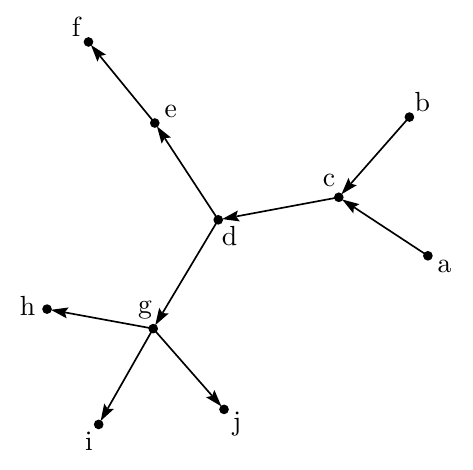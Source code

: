 \begin{pgfpicture}
\pgfpathrectangle{\pgfpointorigin}{\pgfqpoint{150.0bp}{149.0bp}}
\pgfusepath{use as bounding box}
\begin{pgfscope}
\definecolor{fc}{rgb}{0.0,0.0,0.0}
\pgfsetfillcolor{fc}
\pgftransformcm{1.0}{0.0}{0.0}{1.0}{\pgfqpoint{75.361bp}{6.255bp}}
\pgftransformscale{1.0}
\pgftext[]{j}
\end{pgfscope}
\begin{pgfscope}
\definecolor{fc}{rgb}{0.0,0.0,0.0}
\pgfsetfillcolor{fc}
\pgfsetlinewidth{0.599bp}
\definecolor{sc}{rgb}{0.0,0.0,0.0}
\pgfsetstrokecolor{sc}
\pgfsetmiterjoin
\pgfsetbuttcap
\pgfpathqmoveto{72.105bp}{11.583bp}
\pgfpathqcurveto{72.105bp}{12.366bp}{71.471bp}{13.0bp}{70.688bp}{13.0bp}
\pgfpathqcurveto{69.905bp}{13.0bp}{69.27bp}{12.366bp}{69.27bp}{11.583bp}
\pgfpathqcurveto{69.27bp}{10.8bp}{69.905bp}{10.166bp}{70.688bp}{10.166bp}
\pgfpathqcurveto{71.471bp}{10.166bp}{72.105bp}{10.8bp}{72.105bp}{11.583bp}
\pgfpathclose
\pgfusepathqfillstroke
\end{pgfscope}
\begin{pgfscope}
\definecolor{fc}{rgb}{0.0,0.0,0.0}
\pgfsetfillcolor{fc}
\pgftransformcm{1.0}{0.0}{0.0}{1.0}{\pgfqpoint{22.058bp}{0.0bp}}
\pgftransformscale{1.0}
\pgftext[]{i}
\end{pgfscope}
\begin{pgfscope}
\definecolor{fc}{rgb}{0.0,0.0,0.0}
\pgfsetfillcolor{fc}
\pgfsetlinewidth{0.599bp}
\definecolor{sc}{rgb}{0.0,0.0,0.0}
\pgfsetstrokecolor{sc}
\pgfsetmiterjoin
\pgfsetbuttcap
\pgfpathqmoveto{26.979bp}{6.16bp}
\pgfpathqcurveto{26.979bp}{6.942bp}{26.345bp}{7.577bp}{25.562bp}{7.577bp}
\pgfpathqcurveto{24.779bp}{7.577bp}{24.145bp}{6.942bp}{24.145bp}{6.16bp}
\pgfpathqcurveto{24.145bp}{5.377bp}{24.779bp}{4.742bp}{25.562bp}{4.742bp}
\pgfpathqcurveto{26.345bp}{4.742bp}{26.979bp}{5.377bp}{26.979bp}{6.16bp}
\pgfpathclose
\pgfusepathqfillstroke
\end{pgfscope}
\begin{pgfscope}
\definecolor{fc}{rgb}{0.0,0.0,0.0}
\pgfsetfillcolor{fc}
\pgftransformcm{1.0}{0.0}{0.0}{1.0}{\pgfqpoint{0.0bp}{48.96bp}}
\pgftransformscale{1.0}
\pgftext[]{h}
\end{pgfscope}
\begin{pgfscope}
\definecolor{fc}{rgb}{0.0,0.0,0.0}
\pgfsetfillcolor{fc}
\pgfsetlinewidth{0.599bp}
\definecolor{sc}{rgb}{0.0,0.0,0.0}
\pgfsetstrokecolor{sc}
\pgfsetmiterjoin
\pgfsetbuttcap
\pgfpathqmoveto{8.387bp}{47.679bp}
\pgfpathqcurveto{8.387bp}{48.462bp}{7.753bp}{49.096bp}{6.97bp}{49.096bp}
\pgfpathqcurveto{6.187bp}{49.096bp}{5.553bp}{48.462bp}{5.553bp}{47.679bp}
\pgfpathqcurveto{5.553bp}{46.896bp}{6.187bp}{46.261bp}{6.97bp}{46.261bp}
\pgfpathqcurveto{7.753bp}{46.261bp}{8.387bp}{46.896bp}{8.387bp}{47.679bp}
\pgfpathclose
\pgfusepathqfillstroke
\end{pgfscope}
\begin{pgfscope}
\definecolor{fc}{rgb}{0.0,0.0,0.0}
\pgfsetfillcolor{fc}
\pgftransformcm{1.0}{0.0}{0.0}{1.0}{\pgfqpoint{42.265bp}{47.112bp}}
\pgftransformscale{1.0}
\pgftext[]{g}
\end{pgfscope}
\begin{pgfscope}
\definecolor{fc}{rgb}{0.0,0.0,0.0}
\pgfsetfillcolor{fc}
\pgfsetlinewidth{0.599bp}
\definecolor{sc}{rgb}{0.0,0.0,0.0}
\pgfsetstrokecolor{sc}
\pgfsetmiterjoin
\pgfsetbuttcap
\pgfpathqmoveto{46.606bp}{40.656bp}
\pgfpathqcurveto{46.606bp}{41.439bp}{45.971bp}{42.073bp}{45.188bp}{42.073bp}
\pgfpathqcurveto{44.406bp}{42.073bp}{43.771bp}{41.439bp}{43.771bp}{40.656bp}
\pgfpathqcurveto{43.771bp}{39.873bp}{44.406bp}{39.239bp}{45.188bp}{39.239bp}
\pgfpathqcurveto{45.971bp}{39.239bp}{46.606bp}{39.873bp}{46.606bp}{40.656bp}
\pgfpathclose
\pgfusepathqfillstroke
\end{pgfscope}
\begin{pgfscope}
\definecolor{fc}{rgb}{0.0,0.0,0.0}
\pgfsetfillcolor{fc}
\pgftransformcm{1.0}{0.0}{0.0}{1.0}{\pgfqpoint{17.402bp}{149.338bp}}
\pgftransformscale{1.0}
\pgftext[]{f}
\end{pgfscope}
\begin{pgfscope}
\definecolor{fc}{rgb}{0.0,0.0,0.0}
\pgfsetfillcolor{fc}
\pgfsetlinewidth{0.599bp}
\definecolor{sc}{rgb}{0.0,0.0,0.0}
\pgfsetstrokecolor{sc}
\pgfsetmiterjoin
\pgfsetbuttcap
\pgfpathqmoveto{23.306bp}{143.853bp}
\pgfpathqcurveto{23.306bp}{144.636bp}{22.672bp}{145.27bp}{21.889bp}{145.27bp}
\pgfpathqcurveto{21.106bp}{145.27bp}{20.471bp}{144.636bp}{20.471bp}{143.853bp}
\pgfpathqcurveto{20.471bp}{143.07bp}{21.106bp}{142.436bp}{21.889bp}{142.436bp}
\pgfpathqcurveto{22.672bp}{142.436bp}{23.306bp}{143.07bp}{23.306bp}{143.853bp}
\pgfpathclose
\pgfusepathqfillstroke
\end{pgfscope}
\begin{pgfscope}
\definecolor{fc}{rgb}{0.0,0.0,0.0}
\pgfsetfillcolor{fc}
\pgftransformcm{1.0}{0.0}{0.0}{1.0}{\pgfqpoint{51.474bp}{118.865bp}}
\pgftransformscale{1.0}
\pgftext[]{e}
\end{pgfscope}
\begin{pgfscope}
\definecolor{fc}{rgb}{0.0,0.0,0.0}
\pgfsetfillcolor{fc}
\pgfsetlinewidth{0.599bp}
\definecolor{sc}{rgb}{0.0,0.0,0.0}
\pgfsetstrokecolor{sc}
\pgfsetmiterjoin
\pgfsetbuttcap
\pgfpathqmoveto{47.178bp}{114.673bp}
\pgfpathqcurveto{47.178bp}{115.455bp}{46.543bp}{116.09bp}{45.76bp}{116.09bp}
\pgfpathqcurveto{44.978bp}{116.09bp}{44.343bp}{115.455bp}{44.343bp}{114.673bp}
\pgfpathqcurveto{44.343bp}{113.89bp}{44.978bp}{113.255bp}{45.76bp}{113.255bp}
\pgfpathqcurveto{46.543bp}{113.255bp}{47.178bp}{113.89bp}{47.178bp}{114.673bp}
\pgfpathclose
\pgfusepathqfillstroke
\end{pgfscope}
\begin{pgfscope}
\definecolor{fc}{rgb}{0.0,0.0,0.0}
\pgfsetfillcolor{fc}
\pgftransformcm{1.0}{0.0}{0.0}{1.0}{\pgfqpoint{72.652bp}{74.014bp}}
\pgftransformscale{1.0}
\pgftext[]{d}
\end{pgfscope}
\begin{pgfscope}
\definecolor{fc}{rgb}{0.0,0.0,0.0}
\pgfsetfillcolor{fc}
\pgfsetlinewidth{0.599bp}
\definecolor{sc}{rgb}{0.0,0.0,0.0}
\pgfsetstrokecolor{sc}
\pgfsetmiterjoin
\pgfsetbuttcap
\pgfpathqmoveto{70.019bp}{79.829bp}
\pgfpathqcurveto{70.019bp}{80.612bp}{69.385bp}{81.246bp}{68.602bp}{81.246bp}
\pgfpathqcurveto{67.819bp}{81.246bp}{67.185bp}{80.612bp}{67.185bp}{79.829bp}
\pgfpathqcurveto{67.185bp}{79.046bp}{67.819bp}{78.412bp}{68.602bp}{78.412bp}
\pgfpathqcurveto{69.385bp}{78.412bp}{70.019bp}{79.046bp}{70.019bp}{79.829bp}
\pgfpathclose
\pgfusepathqfillstroke
\end{pgfscope}
\begin{pgfscope}
\definecolor{fc}{rgb}{0.0,0.0,0.0}
\pgfsetfillcolor{fc}
\pgftransformcm{1.0}{0.0}{0.0}{1.0}{\pgfqpoint{108.506bp}{94.099bp}}
\pgftransformscale{1.0}
\pgftext[]{c}
\end{pgfscope}
\begin{pgfscope}
\definecolor{fc}{rgb}{0.0,0.0,0.0}
\pgfsetfillcolor{fc}
\pgfsetlinewidth{0.599bp}
\definecolor{sc}{rgb}{0.0,0.0,0.0}
\pgfsetstrokecolor{sc}
\pgfsetmiterjoin
\pgfsetbuttcap
\pgfpathqmoveto{113.425bp}{87.938bp}
\pgfpathqcurveto{113.425bp}{88.721bp}{112.791bp}{89.356bp}{112.008bp}{89.356bp}
\pgfpathqcurveto{111.225bp}{89.356bp}{110.591bp}{88.721bp}{110.591bp}{87.938bp}
\pgfpathqcurveto{110.591bp}{87.156bp}{111.225bp}{86.521bp}{112.008bp}{86.521bp}
\pgfpathqcurveto{112.791bp}{86.521bp}{113.425bp}{87.156bp}{113.425bp}{87.938bp}
\pgfpathclose
\pgfusepathqfillstroke
\end{pgfscope}
\begin{pgfscope}
\definecolor{fc}{rgb}{0.0,0.0,0.0}
\pgfsetfillcolor{fc}
\pgftransformcm{1.0}{0.0}{0.0}{1.0}{\pgfqpoint{142.104bp}{122.135bp}}
\pgftransformscale{1.0}
\pgftext[]{b}
\end{pgfscope}
\begin{pgfscope}
\definecolor{fc}{rgb}{0.0,0.0,0.0}
\pgfsetfillcolor{fc}
\pgfsetlinewidth{0.599bp}
\definecolor{sc}{rgb}{0.0,0.0,0.0}
\pgfsetstrokecolor{sc}
\pgfsetmiterjoin
\pgfsetbuttcap
\pgfpathqmoveto{138.839bp}{116.815bp}
\pgfpathqcurveto{138.839bp}{117.598bp}{138.205bp}{118.232bp}{137.422bp}{118.232bp}
\pgfpathqcurveto{136.639bp}{118.232bp}{136.005bp}{117.598bp}{136.005bp}{116.815bp}
\pgfpathqcurveto{136.005bp}{116.032bp}{136.639bp}{115.398bp}{137.422bp}{115.398bp}
\pgfpathqcurveto{138.205bp}{115.398bp}{138.839bp}{116.032bp}{138.839bp}{116.815bp}
\pgfpathclose
\pgfusepathqfillstroke
\end{pgfscope}
\begin{pgfscope}
\definecolor{fc}{rgb}{0.0,0.0,0.0}
\pgfsetfillcolor{fc}
\pgftransformcm{1.0}{0.0}{0.0}{1.0}{\pgfqpoint{150.0bp}{62.987bp}}
\pgftransformscale{1.0}
\pgftext[]{a}
\end{pgfscope}
\begin{pgfscope}
\definecolor{fc}{rgb}{0.0,0.0,0.0}
\pgfsetfillcolor{fc}
\pgfsetlinewidth{0.599bp}
\definecolor{sc}{rgb}{0.0,0.0,0.0}
\pgfsetstrokecolor{sc}
\pgfsetmiterjoin
\pgfsetbuttcap
\pgfpathqmoveto{145.494bp}{66.877bp}
\pgfpathqcurveto{145.494bp}{67.66bp}{144.859bp}{68.295bp}{144.077bp}{68.295bp}
\pgfpathqcurveto{143.294bp}{68.295bp}{142.659bp}{67.66bp}{142.659bp}{66.877bp}
\pgfpathqcurveto{142.659bp}{66.095bp}{143.294bp}{65.46bp}{144.077bp}{65.46bp}
\pgfpathqcurveto{144.859bp}{65.46bp}{145.494bp}{66.095bp}{145.494bp}{66.877bp}
\pgfpathclose
\pgfusepathqfillstroke
\end{pgfscope}
\begin{pgfscope}
\pgfsetlinewidth{0.599bp}
\definecolor{sc}{rgb}{0.0,0.0,0.0}
\pgfsetstrokecolor{sc}
\pgfsetmiterjoin
\pgfsetbuttcap
\pgfpathqmoveto{46.123bp}{39.59bp}
\pgfpathqlineto{66.299bp}{16.587bp}
\pgfusepathqstroke
\end{pgfscope}
\begin{pgfscope}
\definecolor{fc}{rgb}{0.0,0.0,0.0}
\pgfsetfillcolor{fc}
\pgfusepathqfill
\end{pgfscope}
\begin{pgfscope}
\definecolor{fc}{rgb}{0.0,0.0,0.0}
\pgfsetfillcolor{fc}
\pgfusepathqfill
\end{pgfscope}
\begin{pgfscope}
\definecolor{fc}{rgb}{0.0,0.0,0.0}
\pgfsetfillcolor{fc}
\pgfpathqmoveto{69.753bp}{12.649bp}
\pgfpathqlineto{67.209bp}{18.568bp}
\pgfpathqlineto{66.403bp}{16.468bp}
\pgfpathqlineto{64.216bp}{15.943bp}
\pgfpathqlineto{69.753bp}{12.649bp}
\pgfpathclose
\pgfusepathqfill
\end{pgfscope}
\begin{pgfscope}
\definecolor{fc}{rgb}{0.0,0.0,0.0}
\pgfsetfillcolor{fc}
\pgfpathqmoveto{66.403bp}{16.468bp}
\pgfpathqlineto{66.299bp}{16.587bp}
\pgfpathqlineto{66.524bp}{16.784bp}
\pgfpathqlineto{66.403bp}{16.468bp}
\pgfpathqlineto{66.299bp}{16.587bp}
\pgfpathqlineto{66.074bp}{16.389bp}
\pgfpathqlineto{66.403bp}{16.468bp}
\pgfpathclose
\pgfusepathqfill
\end{pgfscope}
\begin{pgfscope}
\pgfsetlinewidth{0.599bp}
\definecolor{sc}{rgb}{0.0,0.0,0.0}
\pgfsetstrokecolor{sc}
\pgfsetmiterjoin
\pgfsetbuttcap
\pgfpathqmoveto{44.487bp}{39.424bp}
\pgfpathqlineto{28.853bp}{11.945bp}
\pgfusepathqstroke
\end{pgfscope}
\begin{pgfscope}
\definecolor{fc}{rgb}{0.0,0.0,0.0}
\pgfsetfillcolor{fc}
\pgfusepathqfill
\end{pgfscope}
\begin{pgfscope}
\definecolor{fc}{rgb}{0.0,0.0,0.0}
\pgfsetfillcolor{fc}
\pgfusepathqfill
\end{pgfscope}
\begin{pgfscope}
\definecolor{fc}{rgb}{0.0,0.0,0.0}
\pgfsetfillcolor{fc}
\pgfpathqmoveto{26.263bp}{7.392bp}
\pgfpathqlineto{31.024bp}{11.733bp}
\pgfpathqlineto{28.776bp}{11.808bp}
\pgfpathqlineto{27.563bp}{13.702bp}
\pgfpathqlineto{26.263bp}{7.392bp}
\pgfpathclose
\pgfusepathqfill
\end{pgfscope}
\begin{pgfscope}
\definecolor{fc}{rgb}{0.0,0.0,0.0}
\pgfsetfillcolor{fc}
\pgfpathqmoveto{28.776bp}{11.808bp}
\pgfpathqlineto{28.853bp}{11.945bp}
\pgfpathqlineto{29.114bp}{11.797bp}
\pgfpathqlineto{28.776bp}{11.808bp}
\pgfpathqlineto{28.853bp}{11.945bp}
\pgfpathqlineto{28.593bp}{12.093bp}
\pgfpathqlineto{28.776bp}{11.808bp}
\pgfpathclose
\pgfusepathqfill
\end{pgfscope}
\begin{pgfscope}
\pgfsetlinewidth{0.599bp}
\definecolor{sc}{rgb}{0.0,0.0,0.0}
\pgfsetstrokecolor{sc}
\pgfsetmiterjoin
\pgfsetbuttcap
\pgfpathqmoveto{43.794bp}{40.912bp}
\pgfpathqlineto{13.516bp}{46.476bp}
\pgfusepathqstroke
\end{pgfscope}
\begin{pgfscope}
\definecolor{fc}{rgb}{0.0,0.0,0.0}
\pgfsetfillcolor{fc}
\pgfusepathqfill
\end{pgfscope}
\begin{pgfscope}
\definecolor{fc}{rgb}{0.0,0.0,0.0}
\pgfsetfillcolor{fc}
\pgfusepathqfill
\end{pgfscope}
\begin{pgfscope}
\definecolor{fc}{rgb}{0.0,0.0,0.0}
\pgfsetfillcolor{fc}
\pgfpathqmoveto{8.364bp}{47.423bp}
\pgfpathqlineto{14.031bp}{44.357bp}
\pgfpathqlineto{13.361bp}{46.504bp}
\pgfpathqlineto{14.751bp}{48.273bp}
\pgfpathqlineto{8.364bp}{47.423bp}
\pgfpathclose
\pgfusepathqfill
\end{pgfscope}
\begin{pgfscope}
\definecolor{fc}{rgb}{0.0,0.0,0.0}
\pgfsetfillcolor{fc}
\pgfpathqmoveto{13.361bp}{46.504bp}
\pgfpathqlineto{13.516bp}{46.476bp}
\pgfpathqlineto{13.462bp}{46.181bp}
\pgfpathqlineto{13.361bp}{46.504bp}
\pgfpathqlineto{13.516bp}{46.476bp}
\pgfpathqlineto{13.57bp}{46.77bp}
\pgfpathqlineto{13.361bp}{46.504bp}
\pgfpathclose
\pgfusepathqfill
\end{pgfscope}
\begin{pgfscope}
\pgfsetlinewidth{0.599bp}
\definecolor{sc}{rgb}{0.0,0.0,0.0}
\pgfsetstrokecolor{sc}
\pgfsetmiterjoin
\pgfsetbuttcap
\pgfpathqmoveto{67.875bp}{78.612bp}
\pgfpathqlineto{48.603bp}{46.369bp}
\pgfusepathqstroke
\end{pgfscope}
\begin{pgfscope}
\definecolor{fc}{rgb}{0.0,0.0,0.0}
\pgfsetfillcolor{fc}
\pgfusepathqfill
\end{pgfscope}
\begin{pgfscope}
\definecolor{fc}{rgb}{0.0,0.0,0.0}
\pgfsetfillcolor{fc}
\pgfusepathqfill
\end{pgfscope}
\begin{pgfscope}
\definecolor{fc}{rgb}{0.0,0.0,0.0}
\pgfsetfillcolor{fc}
\pgfpathqmoveto{45.916bp}{41.873bp}
\pgfpathqlineto{50.769bp}{46.111bp}
\pgfpathqlineto{48.523bp}{46.234bp}
\pgfpathqlineto{47.35bp}{48.154bp}
\pgfpathqlineto{45.916bp}{41.873bp}
\pgfpathclose
\pgfusepathqfill
\end{pgfscope}
\begin{pgfscope}
\definecolor{fc}{rgb}{0.0,0.0,0.0}
\pgfsetfillcolor{fc}
\pgfpathqmoveto{48.523bp}{46.234bp}
\pgfpathqlineto{48.603bp}{46.369bp}
\pgfpathqlineto{48.86bp}{46.216bp}
\pgfpathqlineto{48.523bp}{46.234bp}
\pgfpathqlineto{48.603bp}{46.369bp}
\pgfpathqlineto{48.346bp}{46.523bp}
\pgfpathqlineto{48.523bp}{46.234bp}
\pgfpathclose
\pgfusepathqfill
\end{pgfscope}
\begin{pgfscope}
\pgfsetlinewidth{0.599bp}
\definecolor{sc}{rgb}{0.0,0.0,0.0}
\pgfsetstrokecolor{sc}
\pgfsetmiterjoin
\pgfsetbuttcap
\pgfpathqmoveto{44.863bp}{115.77bp}
\pgfpathqlineto{26.103bp}{138.701bp}
\pgfusepathqstroke
\end{pgfscope}
\begin{pgfscope}
\definecolor{fc}{rgb}{0.0,0.0,0.0}
\pgfsetfillcolor{fc}
\pgfusepathqfill
\end{pgfscope}
\begin{pgfscope}
\definecolor{fc}{rgb}{0.0,0.0,0.0}
\pgfsetfillcolor{fc}
\pgfusepathqfill
\end{pgfscope}
\begin{pgfscope}
\definecolor{fc}{rgb}{0.0,0.0,0.0}
\pgfsetfillcolor{fc}
\pgfpathqmoveto{22.786bp}{142.756bp}
\pgfpathqlineto{25.125bp}{136.752bp}
\pgfpathqlineto{26.003bp}{138.823bp}
\pgfpathqlineto{28.207bp}{139.274bp}
\pgfpathqlineto{22.786bp}{142.756bp}
\pgfpathclose
\pgfusepathqfill
\end{pgfscope}
\begin{pgfscope}
\definecolor{fc}{rgb}{0.0,0.0,0.0}
\pgfsetfillcolor{fc}
\pgfpathqmoveto{26.003bp}{138.823bp}
\pgfpathqlineto{26.103bp}{138.701bp}
\pgfpathqlineto{25.872bp}{138.512bp}
\pgfpathqlineto{26.003bp}{138.823bp}
\pgfpathqlineto{26.103bp}{138.701bp}
\pgfpathqlineto{26.335bp}{138.891bp}
\pgfpathqlineto{26.003bp}{138.823bp}
\pgfpathclose
\pgfusepathqfill
\end{pgfscope}
\begin{pgfscope}
\pgfsetlinewidth{0.599bp}
\definecolor{sc}{rgb}{0.0,0.0,0.0}
\pgfsetstrokecolor{sc}
\pgfsetmiterjoin
\pgfsetbuttcap
\pgfpathqmoveto{67.825bp}{81.015bp}
\pgfpathqlineto{49.41bp}{109.106bp}
\pgfusepathqstroke
\end{pgfscope}
\begin{pgfscope}
\definecolor{fc}{rgb}{0.0,0.0,0.0}
\pgfsetfillcolor{fc}
\pgfusepathqfill
\end{pgfscope}
\begin{pgfscope}
\definecolor{fc}{rgb}{0.0,0.0,0.0}
\pgfsetfillcolor{fc}
\pgfusepathqfill
\end{pgfscope}
\begin{pgfscope}
\definecolor{fc}{rgb}{0.0,0.0,0.0}
\pgfsetfillcolor{fc}
\pgfpathqmoveto{46.538bp}{113.487bp}
\pgfpathqlineto{48.232bp}{107.271bp}
\pgfpathqlineto{49.323bp}{109.238bp}
\pgfpathqlineto{51.562bp}{109.454bp}
\pgfpathqlineto{46.538bp}{113.487bp}
\pgfpathclose
\pgfusepathqfill
\end{pgfscope}
\begin{pgfscope}
\definecolor{fc}{rgb}{0.0,0.0,0.0}
\pgfsetfillcolor{fc}
\pgfpathqmoveto{49.323bp}{109.238bp}
\pgfpathqlineto{49.41bp}{109.106bp}
\pgfpathqlineto{49.159bp}{108.942bp}
\pgfpathqlineto{49.323bp}{109.238bp}
\pgfpathqlineto{49.41bp}{109.106bp}
\pgfpathqlineto{49.66bp}{109.27bp}
\pgfpathqlineto{49.323bp}{109.238bp}
\pgfpathclose
\pgfusepathqfill
\end{pgfscope}
\begin{pgfscope}
\pgfsetlinewidth{0.599bp}
\definecolor{sc}{rgb}{0.0,0.0,0.0}
\pgfsetstrokecolor{sc}
\pgfsetmiterjoin
\pgfsetbuttcap
\pgfpathqmoveto{110.615bp}{87.678bp}
\pgfpathqlineto{75.145bp}{81.052bp}
\pgfusepathqstroke
\end{pgfscope}
\begin{pgfscope}
\definecolor{fc}{rgb}{0.0,0.0,0.0}
\pgfsetfillcolor{fc}
\pgfusepathqfill
\end{pgfscope}
\begin{pgfscope}
\definecolor{fc}{rgb}{0.0,0.0,0.0}
\pgfsetfillcolor{fc}
\pgfusepathqfill
\end{pgfscope}
\begin{pgfscope}
\definecolor{fc}{rgb}{0.0,0.0,0.0}
\pgfsetfillcolor{fc}
\pgfpathqmoveto{69.996bp}{80.09bp}
\pgfpathqlineto{76.385bp}{79.258bp}
\pgfpathqlineto{74.99bp}{81.023bp}
\pgfpathqlineto{75.653bp}{83.172bp}
\pgfpathqlineto{69.996bp}{80.09bp}
\pgfpathclose
\pgfusepathqfill
\end{pgfscope}
\begin{pgfscope}
\definecolor{fc}{rgb}{0.0,0.0,0.0}
\pgfsetfillcolor{fc}
\pgfpathqmoveto{74.99bp}{81.023bp}
\pgfpathqlineto{75.145bp}{81.052bp}
\pgfpathqlineto{75.2bp}{80.757bp}
\pgfpathqlineto{74.99bp}{81.023bp}
\pgfpathqlineto{75.145bp}{81.052bp}
\pgfpathqlineto{75.09bp}{81.346bp}
\pgfpathqlineto{74.99bp}{81.023bp}
\pgfpathclose
\pgfusepathqfill
\end{pgfscope}
\begin{pgfscope}
\pgfsetlinewidth{0.599bp}
\definecolor{sc}{rgb}{0.0,0.0,0.0}
\pgfsetstrokecolor{sc}
\pgfsetmiterjoin
\pgfsetbuttcap
\pgfpathqmoveto{136.485bp}{115.751bp}
\pgfpathqlineto{116.405bp}{92.935bp}
\pgfusepathqstroke
\end{pgfscope}
\begin{pgfscope}
\definecolor{fc}{rgb}{0.0,0.0,0.0}
\pgfsetfillcolor{fc}
\pgfusepathqfill
\end{pgfscope}
\begin{pgfscope}
\definecolor{fc}{rgb}{0.0,0.0,0.0}
\pgfsetfillcolor{fc}
\pgfusepathqfill
\end{pgfscope}
\begin{pgfscope}
\definecolor{fc}{rgb}{0.0,0.0,0.0}
\pgfsetfillcolor{fc}
\pgfpathqmoveto{112.944bp}{89.002bp}
\pgfpathqlineto{118.487bp}{92.287bp}
\pgfpathqlineto{116.301bp}{92.817bp}
\pgfpathqlineto{115.498bp}{94.918bp}
\pgfpathqlineto{112.944bp}{89.002bp}
\pgfpathclose
\pgfusepathqfill
\end{pgfscope}
\begin{pgfscope}
\definecolor{fc}{rgb}{0.0,0.0,0.0}
\pgfsetfillcolor{fc}
\pgfpathqmoveto{116.301bp}{92.817bp}
\pgfpathqlineto{116.405bp}{92.935bp}
\pgfpathqlineto{116.63bp}{92.737bp}
\pgfpathqlineto{116.301bp}{92.817bp}
\pgfpathqlineto{116.405bp}{92.935bp}
\pgfpathqlineto{116.18bp}{93.132bp}
\pgfpathqlineto{116.301bp}{92.817bp}
\pgfpathclose
\pgfusepathqfill
\end{pgfscope}
\begin{pgfscope}
\pgfsetlinewidth{0.599bp}
\definecolor{sc}{rgb}{0.0,0.0,0.0}
\pgfsetstrokecolor{sc}
\pgfsetmiterjoin
\pgfsetbuttcap
\pgfpathqmoveto{142.892bp}{67.656bp}
\pgfpathqlineto{117.571bp}{84.285bp}
\pgfusepathqstroke
\end{pgfscope}
\begin{pgfscope}
\definecolor{fc}{rgb}{0.0,0.0,0.0}
\pgfsetfillcolor{fc}
\pgfusepathqfill
\end{pgfscope}
\begin{pgfscope}
\definecolor{fc}{rgb}{0.0,0.0,0.0}
\pgfsetfillcolor{fc}
\pgfusepathqfill
\end{pgfscope}
\begin{pgfscope}
\definecolor{fc}{rgb}{0.0,0.0,0.0}
\pgfsetfillcolor{fc}
\pgfpathqmoveto{113.193bp}{87.16bp}
\pgfpathqlineto{117.222bp}{82.132bp}
\pgfpathqlineto{117.44bp}{84.371bp}
\pgfpathqlineto{119.408bp}{85.461bp}
\pgfpathqlineto{113.193bp}{87.16bp}
\pgfpathclose
\pgfusepathqfill
\end{pgfscope}
\begin{pgfscope}
\definecolor{fc}{rgb}{0.0,0.0,0.0}
\pgfsetfillcolor{fc}
\pgfpathqmoveto{117.44bp}{84.371bp}
\pgfpathqlineto{117.571bp}{84.285bp}
\pgfpathqlineto{117.407bp}{84.034bp}
\pgfpathqlineto{117.44bp}{84.371bp}
\pgfpathqlineto{117.571bp}{84.285bp}
\pgfpathqlineto{117.736bp}{84.535bp}
\pgfpathqlineto{117.44bp}{84.371bp}
\pgfpathclose
\pgfusepathqfill
\end{pgfscope}
\end{pgfpicture}
